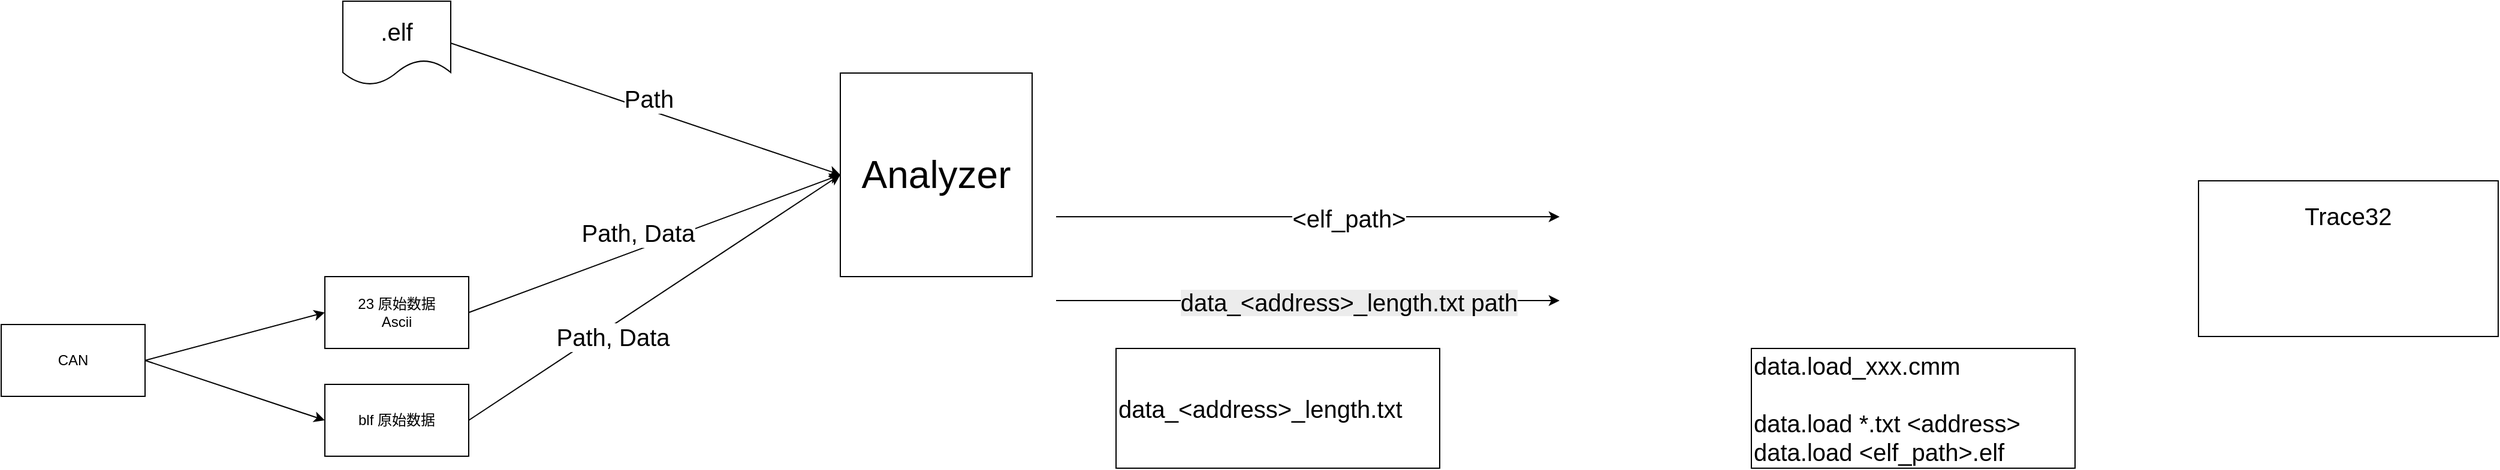 <mxfile version="28.0.4">
  <diagram name="第 1 页" id="nEBePmyGw-Gi65DsYcVD">
    <mxGraphModel dx="2022" dy="1273" grid="1" gridSize="10" guides="1" tooltips="1" connect="1" arrows="1" fold="1" page="1" pageScale="1" pageWidth="827" pageHeight="1169" math="0" shadow="0">
      <root>
        <mxCell id="0" />
        <mxCell id="1" parent="0" />
        <mxCell id="zu6XJmqa_lum3ymBKWb_-1" value="CAN" style="rounded=0;whiteSpace=wrap;html=1;" vertex="1" parent="1">
          <mxGeometry x="110" y="320" width="120" height="60" as="geometry" />
        </mxCell>
        <mxCell id="zu6XJmqa_lum3ymBKWb_-2" value="23 原始数据&lt;div&gt;Ascii&lt;/div&gt;" style="rounded=0;whiteSpace=wrap;html=1;" vertex="1" parent="1">
          <mxGeometry x="380" y="280" width="120" height="60" as="geometry" />
        </mxCell>
        <mxCell id="zu6XJmqa_lum3ymBKWb_-3" value="blf 原始数据" style="rounded=0;whiteSpace=wrap;html=1;" vertex="1" parent="1">
          <mxGeometry x="380" y="370" width="120" height="60" as="geometry" />
        </mxCell>
        <mxCell id="zu6XJmqa_lum3ymBKWb_-5" value="" style="endArrow=classic;html=1;rounded=0;exitX=1;exitY=0.5;exitDx=0;exitDy=0;entryX=0;entryY=0.5;entryDx=0;entryDy=0;" edge="1" parent="1" source="zu6XJmqa_lum3ymBKWb_-1" target="zu6XJmqa_lum3ymBKWb_-3">
          <mxGeometry width="50" height="50" relative="1" as="geometry">
            <mxPoint x="390" y="420" as="sourcePoint" />
            <mxPoint x="440" y="370" as="targetPoint" />
          </mxGeometry>
        </mxCell>
        <mxCell id="zu6XJmqa_lum3ymBKWb_-6" value="" style="endArrow=classic;html=1;rounded=0;entryX=0;entryY=0.5;entryDx=0;entryDy=0;" edge="1" parent="1" target="zu6XJmqa_lum3ymBKWb_-2">
          <mxGeometry width="50" height="50" relative="1" as="geometry">
            <mxPoint x="230" y="350" as="sourcePoint" />
            <mxPoint x="440" y="370" as="targetPoint" />
          </mxGeometry>
        </mxCell>
        <mxCell id="zu6XJmqa_lum3ymBKWb_-8" value=".elf" style="shape=document;whiteSpace=wrap;html=1;boundedLbl=1;fontSize=20;" vertex="1" parent="1">
          <mxGeometry x="395" y="50" width="90" height="70" as="geometry" />
        </mxCell>
        <mxCell id="zu6XJmqa_lum3ymBKWb_-10" value="Trace32&lt;div&gt;&lt;br&gt;&lt;/div&gt;&lt;div&gt;&lt;br&gt;&lt;/div&gt;&lt;div&gt;&lt;br&gt;&lt;/div&gt;" style="rounded=0;whiteSpace=wrap;html=1;fontSize=20;" vertex="1" parent="1">
          <mxGeometry x="1943" y="200" width="250" height="130" as="geometry" />
        </mxCell>
        <mxCell id="zu6XJmqa_lum3ymBKWb_-11" value="Analyzer" style="rounded=0;whiteSpace=wrap;html=1;fontSize=32;" vertex="1" parent="1">
          <mxGeometry x="810" y="110" width="160" height="170" as="geometry" />
        </mxCell>
        <mxCell id="zu6XJmqa_lum3ymBKWb_-12" value="" style="endArrow=classic;html=1;rounded=0;entryX=0;entryY=0.5;entryDx=0;entryDy=0;exitX=1;exitY=0.5;exitDx=0;exitDy=0;" edge="1" parent="1" source="zu6XJmqa_lum3ymBKWb_-8" target="zu6XJmqa_lum3ymBKWb_-11">
          <mxGeometry width="50" height="50" relative="1" as="geometry">
            <mxPoint x="530" y="420" as="sourcePoint" />
            <mxPoint x="580" y="370" as="targetPoint" />
          </mxGeometry>
        </mxCell>
        <mxCell id="zu6XJmqa_lum3ymBKWb_-15" value="Path" style="edgeLabel;html=1;align=center;verticalAlign=middle;resizable=0;points=[];fontSize=20;" vertex="1" connectable="0" parent="zu6XJmqa_lum3ymBKWb_-12">
          <mxGeometry x="0.189" y="-1" relative="1" as="geometry">
            <mxPoint x="-28" y="-21" as="offset" />
          </mxGeometry>
        </mxCell>
        <mxCell id="zu6XJmqa_lum3ymBKWb_-18" value="&lt;div style=&quot;&quot;&gt;&lt;span style=&quot;background-color: transparent; color: light-dark(rgb(0, 0, 0), rgb(255, 255, 255));&quot;&gt;&lt;font style=&quot;font-size: 20px;&quot;&gt;data.load_xxx.cmm&lt;/font&gt;&lt;/span&gt;&lt;/div&gt;&lt;div style=&quot;&quot;&gt;&lt;span style=&quot;background-color: transparent; color: light-dark(rgb(0, 0, 0), rgb(255, 255, 255));&quot;&gt;&lt;font style=&quot;font-size: 20px;&quot;&gt;&lt;br&gt;&lt;/font&gt;&lt;/span&gt;&lt;/div&gt;&lt;div&gt;&lt;div style=&quot;&quot;&gt;&lt;font style=&quot;font-size: 20px;&quot;&gt;data.load *.txt &amp;lt;address&amp;gt;&lt;/font&gt;&lt;/div&gt;&lt;div style=&quot;&quot;&gt;&lt;font style=&quot;font-size: 20px;&quot;&gt;data.load &amp;lt;elf_path&amp;gt;.elf&lt;/font&gt;&lt;/div&gt;&lt;/div&gt;" style="rounded=0;whiteSpace=wrap;html=1;align=left;" vertex="1" parent="1">
          <mxGeometry x="1570" y="340" width="270" height="100" as="geometry" />
        </mxCell>
        <mxCell id="zu6XJmqa_lum3ymBKWb_-19" value="" style="endArrow=classic;html=1;rounded=0;" edge="1" parent="1">
          <mxGeometry width="50" height="50" relative="1" as="geometry">
            <mxPoint x="990" y="230" as="sourcePoint" />
            <mxPoint x="1410" y="230" as="targetPoint" />
          </mxGeometry>
        </mxCell>
        <mxCell id="zu6XJmqa_lum3ymBKWb_-20" value="&lt;font style=&quot;font-size: 20px;&quot;&gt;&amp;lt;elf_path&amp;gt;&lt;/font&gt;" style="edgeLabel;html=1;align=center;verticalAlign=middle;resizable=0;points=[];" vertex="1" connectable="0" parent="zu6XJmqa_lum3ymBKWb_-19">
          <mxGeometry x="0.208" y="-1" relative="1" as="geometry">
            <mxPoint x="-10" as="offset" />
          </mxGeometry>
        </mxCell>
        <mxCell id="zu6XJmqa_lum3ymBKWb_-22" value="" style="endArrow=classic;html=1;rounded=0;entryX=0;entryY=0.5;entryDx=0;entryDy=0;exitX=1;exitY=0.5;exitDx=0;exitDy=0;" edge="1" parent="1" source="zu6XJmqa_lum3ymBKWb_-2" target="zu6XJmqa_lum3ymBKWb_-11">
          <mxGeometry width="50" height="50" relative="1" as="geometry">
            <mxPoint x="710" y="170" as="sourcePoint" />
            <mxPoint x="1035" y="280" as="targetPoint" />
          </mxGeometry>
        </mxCell>
        <mxCell id="zu6XJmqa_lum3ymBKWb_-23" value="Path, Data" style="edgeLabel;html=1;align=center;verticalAlign=middle;resizable=0;points=[];fontSize=20;" vertex="1" connectable="0" parent="zu6XJmqa_lum3ymBKWb_-22">
          <mxGeometry x="0.189" y="-1" relative="1" as="geometry">
            <mxPoint x="-44" as="offset" />
          </mxGeometry>
        </mxCell>
        <mxCell id="zu6XJmqa_lum3ymBKWb_-24" value="" style="endArrow=classic;html=1;rounded=0;entryX=0;entryY=0.5;entryDx=0;entryDy=0;exitX=1;exitY=0.5;exitDx=0;exitDy=0;" edge="1" parent="1" source="zu6XJmqa_lum3ymBKWb_-3" target="zu6XJmqa_lum3ymBKWb_-11">
          <mxGeometry width="50" height="50" relative="1" as="geometry">
            <mxPoint x="600" y="385" as="sourcePoint" />
            <mxPoint x="910" y="270" as="targetPoint" />
          </mxGeometry>
        </mxCell>
        <mxCell id="zu6XJmqa_lum3ymBKWb_-25" value="Path, Data" style="edgeLabel;html=1;align=center;verticalAlign=middle;resizable=0;points=[];fontSize=20;" vertex="1" connectable="0" parent="zu6XJmqa_lum3ymBKWb_-24">
          <mxGeometry x="0.189" y="-1" relative="1" as="geometry">
            <mxPoint x="-65" y="51" as="offset" />
          </mxGeometry>
        </mxCell>
        <mxCell id="zu6XJmqa_lum3ymBKWb_-26" value="" style="endArrow=classic;html=1;rounded=0;" edge="1" parent="1">
          <mxGeometry width="50" height="50" relative="1" as="geometry">
            <mxPoint x="990" y="300" as="sourcePoint" />
            <mxPoint x="1410" y="300" as="targetPoint" />
          </mxGeometry>
        </mxCell>
        <mxCell id="zu6XJmqa_lum3ymBKWb_-27" value="&lt;span style=&quot;font-size: 20px; text-align: left; text-wrap-mode: wrap; background-color: rgb(236, 236, 236);&quot;&gt;data_&amp;lt;address&amp;gt;_length.txt path&lt;/span&gt;" style="edgeLabel;html=1;align=center;verticalAlign=middle;resizable=0;points=[];" vertex="1" connectable="0" parent="zu6XJmqa_lum3ymBKWb_-26">
          <mxGeometry x="0.208" y="-1" relative="1" as="geometry">
            <mxPoint x="-10" as="offset" />
          </mxGeometry>
        </mxCell>
        <mxCell id="zu6XJmqa_lum3ymBKWb_-29" value="&lt;div style=&quot;&quot;&gt;&lt;span style=&quot;font-size: 20px;&quot;&gt;data_&amp;lt;address&amp;gt;_length.txt&lt;/span&gt;&lt;/div&gt;" style="rounded=0;whiteSpace=wrap;html=1;align=left;" vertex="1" parent="1">
          <mxGeometry x="1040" y="340" width="270" height="100" as="geometry" />
        </mxCell>
      </root>
    </mxGraphModel>
  </diagram>
</mxfile>
